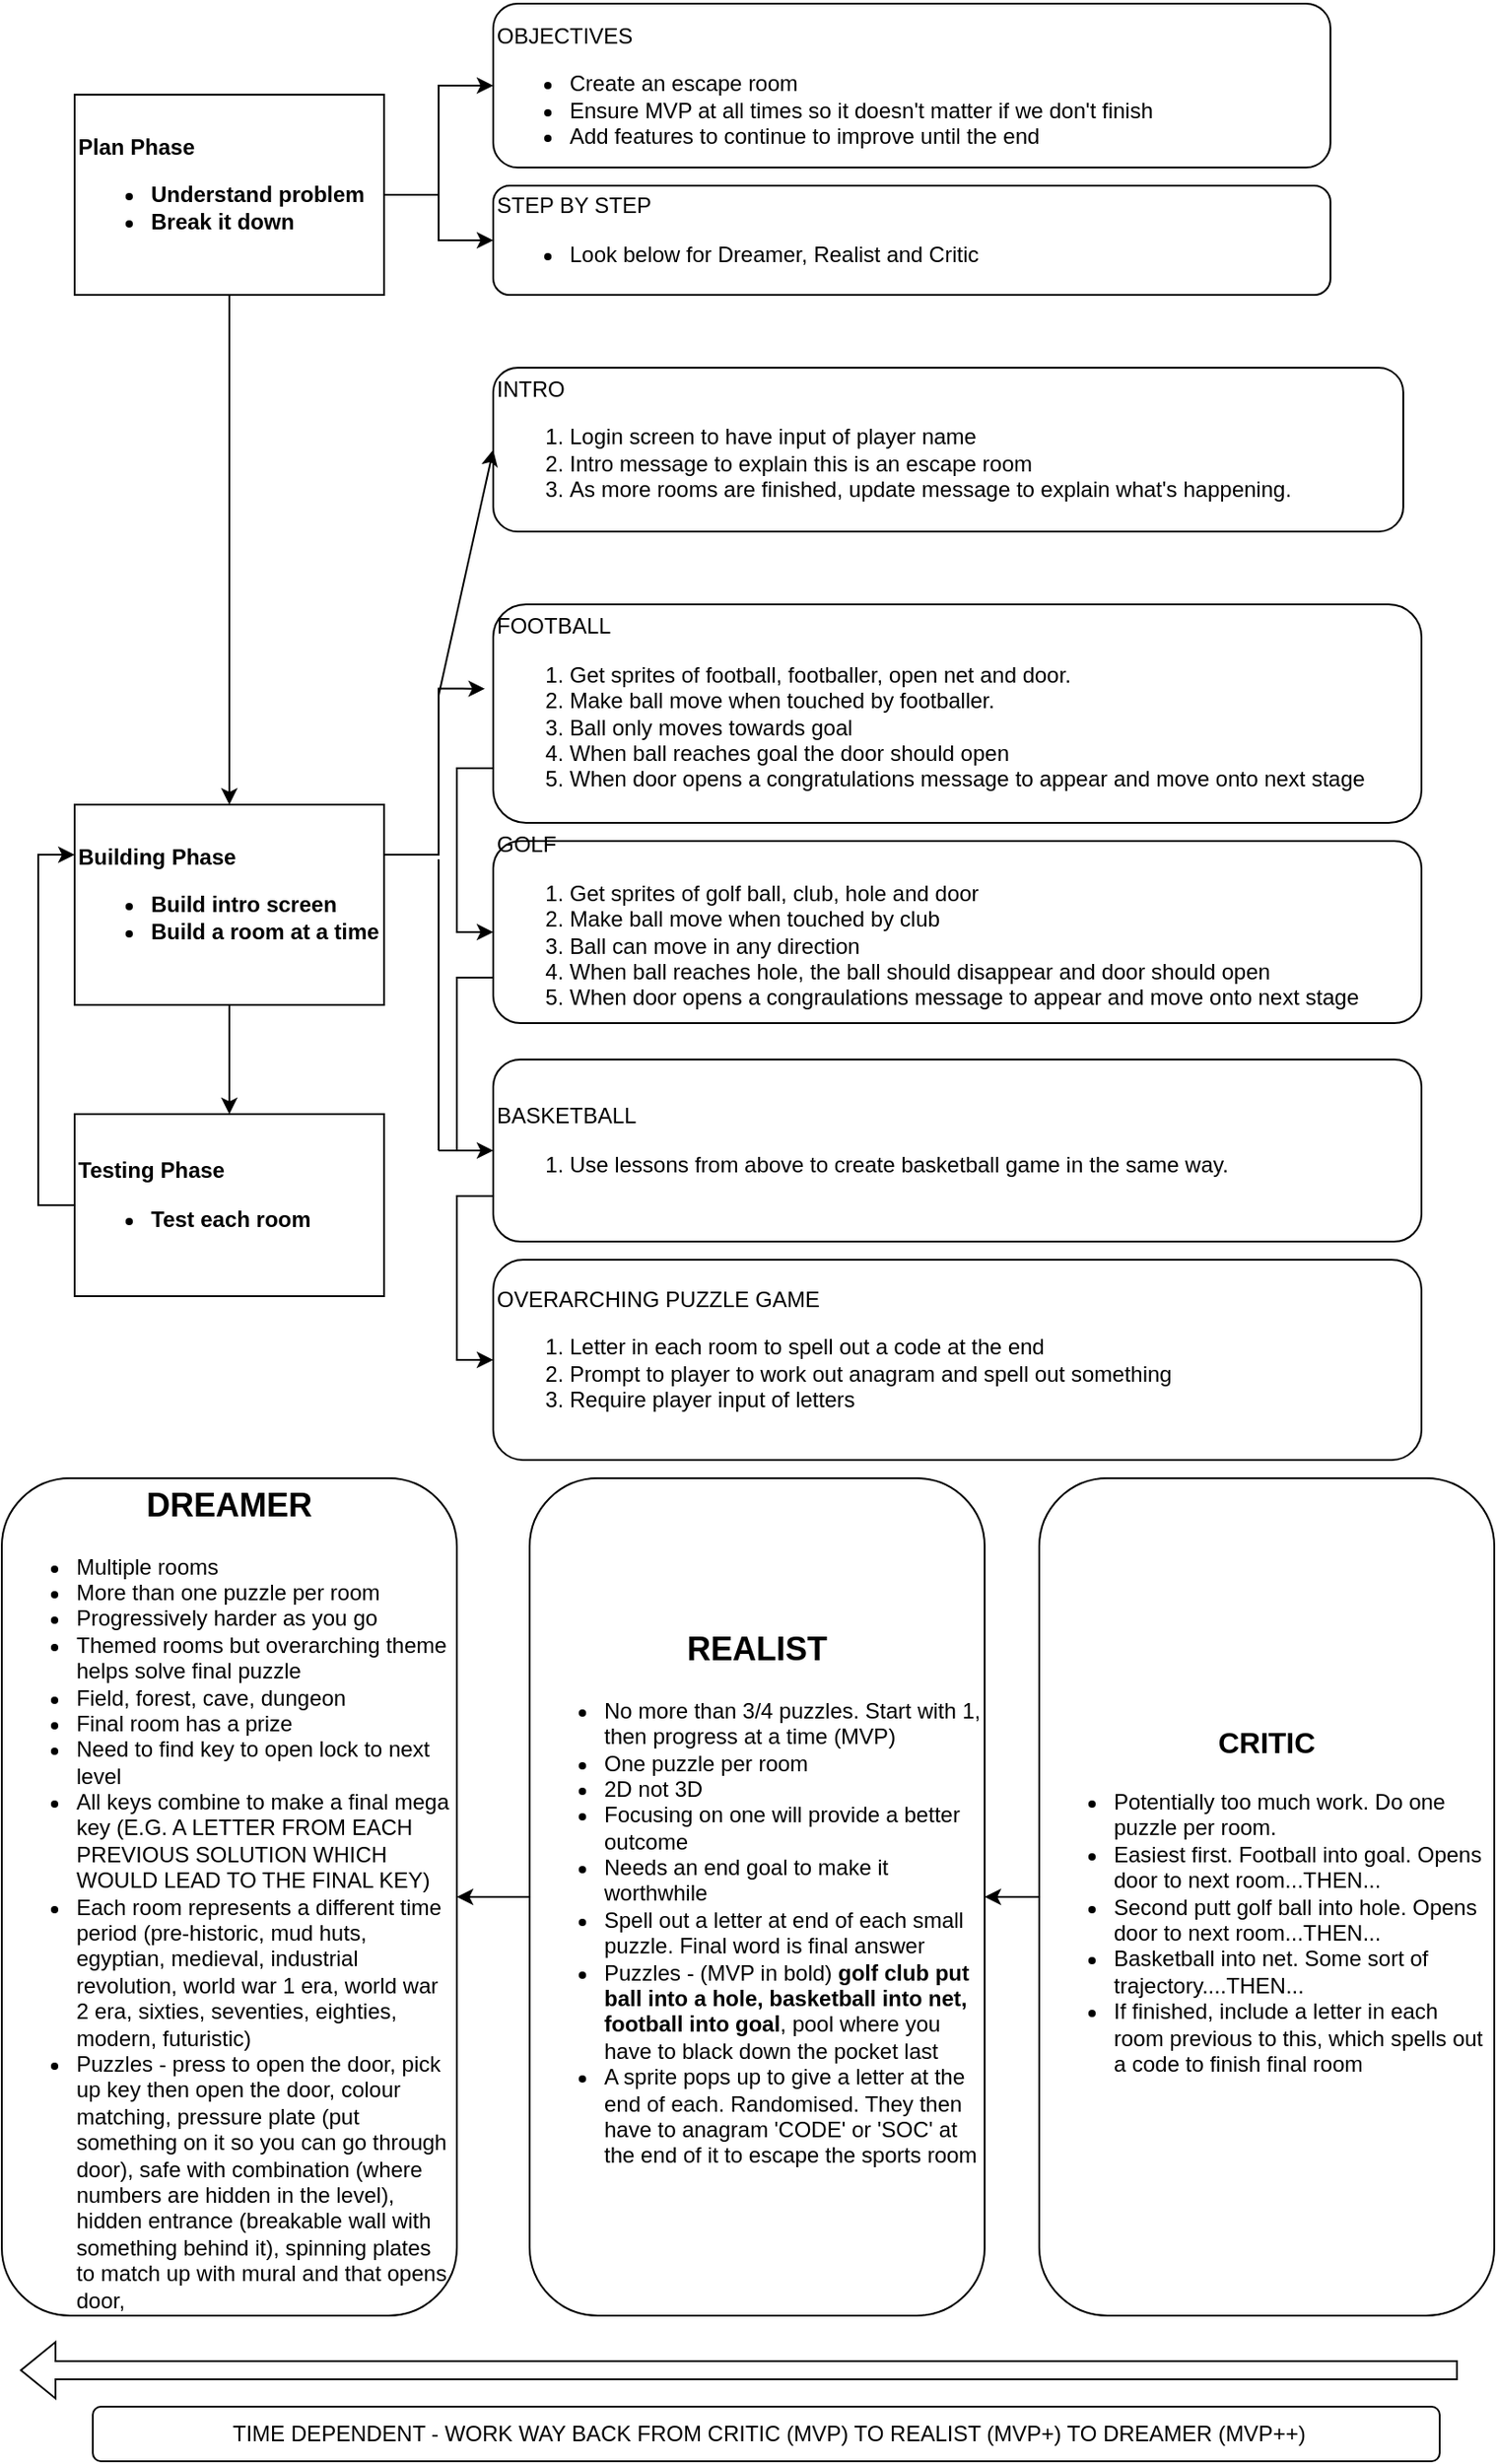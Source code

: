 <mxfile version="23.1.1" type="google">
  <diagram name="Scratch Escape Room Plan" id="xKTl0vtNWGMNyFuy5SxE">
    <mxGraphModel grid="1" page="1" gridSize="10" guides="1" tooltips="1" connect="1" arrows="1" fold="1" pageScale="1" pageWidth="583" pageHeight="827" math="0" shadow="0">
      <root>
        <mxCell id="0" />
        <mxCell id="1" parent="0" />
        <mxCell id="_Yw_qhZP6IEhDLWubzux-6" style="edgeStyle=orthogonalEdgeStyle;rounded=0;orthogonalLoop=1;jettySize=auto;html=1;exitX=0.5;exitY=1;exitDx=0;exitDy=0;entryX=0.5;entryY=0;entryDx=0;entryDy=0;" edge="1" parent="1" source="_Yw_qhZP6IEhDLWubzux-1" target="_Yw_qhZP6IEhDLWubzux-3">
          <mxGeometry relative="1" as="geometry" />
        </mxCell>
        <mxCell id="_Yw_qhZP6IEhDLWubzux-9" style="edgeStyle=orthogonalEdgeStyle;rounded=0;orthogonalLoop=1;jettySize=auto;html=1;exitX=1;exitY=0.5;exitDx=0;exitDy=0;entryX=0;entryY=0.5;entryDx=0;entryDy=0;" edge="1" parent="1" source="_Yw_qhZP6IEhDLWubzux-1" target="_Yw_qhZP6IEhDLWubzux-2">
          <mxGeometry relative="1" as="geometry" />
        </mxCell>
        <mxCell id="_Yw_qhZP6IEhDLWubzux-10" style="edgeStyle=orthogonalEdgeStyle;rounded=0;orthogonalLoop=1;jettySize=auto;html=1;exitX=1;exitY=0.5;exitDx=0;exitDy=0;entryX=0;entryY=0.5;entryDx=0;entryDy=0;" edge="1" parent="1" source="_Yw_qhZP6IEhDLWubzux-1" target="_Yw_qhZP6IEhDLWubzux-5">
          <mxGeometry relative="1" as="geometry" />
        </mxCell>
        <mxCell id="_Yw_qhZP6IEhDLWubzux-1" value="&lt;b&gt;Plan Phase&lt;br&gt;&lt;/b&gt;&lt;ul&gt;&lt;li&gt;&lt;b&gt;Understand problem&lt;/b&gt;&lt;/li&gt;&lt;li&gt;&lt;b&gt;Break it down&lt;/b&gt;&lt;/li&gt;&lt;/ul&gt;" style="rounded=0;whiteSpace=wrap;html=1;align=left;" vertex="1" parent="1">
          <mxGeometry x="50" y="-160" width="170" height="110" as="geometry" />
        </mxCell>
        <mxCell id="_Yw_qhZP6IEhDLWubzux-2" value="&lt;p&gt;OBJECTIVES&lt;/p&gt;&lt;ul&gt;&lt;li&gt;&lt;span style=&quot;background-color: initial;&quot;&gt;Create an escape room&lt;/span&gt;&lt;/li&gt;&lt;li&gt;Ensure MVP at all times so it doesn&#39;t matter if we don&#39;t finish&lt;/li&gt;&lt;li&gt;Add features to continue to improve until the end&lt;/li&gt;&lt;/ul&gt;&lt;p&gt;&lt;/p&gt;" style="rounded=1;whiteSpace=wrap;html=1;align=left;" vertex="1" parent="1">
          <mxGeometry x="280" y="-210" width="460" height="90" as="geometry" />
        </mxCell>
        <mxCell id="_Yw_qhZP6IEhDLWubzux-7" style="edgeStyle=orthogonalEdgeStyle;rounded=0;orthogonalLoop=1;jettySize=auto;html=1;exitX=0.5;exitY=1;exitDx=0;exitDy=0;entryX=0.5;entryY=0;entryDx=0;entryDy=0;" edge="1" parent="1" source="_Yw_qhZP6IEhDLWubzux-3" target="_Yw_qhZP6IEhDLWubzux-4">
          <mxGeometry relative="1" as="geometry" />
        </mxCell>
        <mxCell id="_Yw_qhZP6IEhDLWubzux-3" value="&lt;b&gt;Building Phase&lt;br&gt;&lt;/b&gt;&lt;ul&gt;&lt;li&gt;&lt;b&gt;Build intro screen&amp;nbsp;&lt;/b&gt;&lt;/li&gt;&lt;li&gt;&lt;b&gt;Build a room at a time&lt;/b&gt;&lt;/li&gt;&lt;/ul&gt;" style="rounded=0;whiteSpace=wrap;html=1;align=left;" vertex="1" parent="1">
          <mxGeometry x="50" y="230" width="170" height="110" as="geometry" />
        </mxCell>
        <mxCell id="_Yw_qhZP6IEhDLWubzux-8" style="edgeStyle=orthogonalEdgeStyle;rounded=0;orthogonalLoop=1;jettySize=auto;html=1;exitX=0;exitY=0.5;exitDx=0;exitDy=0;entryX=0;entryY=0.25;entryDx=0;entryDy=0;" edge="1" parent="1" source="_Yw_qhZP6IEhDLWubzux-4" target="_Yw_qhZP6IEhDLWubzux-3">
          <mxGeometry relative="1" as="geometry" />
        </mxCell>
        <mxCell id="_Yw_qhZP6IEhDLWubzux-4" value="&lt;b&gt;Testing Phase&lt;br&gt;&lt;/b&gt;&lt;ul&gt;&lt;li&gt;&lt;b&gt;Test each room&lt;/b&gt;&lt;/li&gt;&lt;/ul&gt;" style="rounded=0;whiteSpace=wrap;html=1;align=left;" vertex="1" parent="1">
          <mxGeometry x="50" y="400" width="170" height="100" as="geometry" />
        </mxCell>
        <mxCell id="_Yw_qhZP6IEhDLWubzux-5" value="STEP BY STEP&lt;br&gt;&lt;ul&gt;&lt;li&gt;Look below for Dreamer, Realist and Critic&lt;/li&gt;&lt;/ul&gt;" style="rounded=1;whiteSpace=wrap;html=1;align=left;" vertex="1" parent="1">
          <mxGeometry x="280" y="-110" width="460" height="60" as="geometry" />
        </mxCell>
        <mxCell id="_Yw_qhZP6IEhDLWubzux-11" value="&lt;h2&gt;DREAMER&lt;/h2&gt;&lt;ul&gt;&lt;li style=&quot;text-align: left;&quot;&gt;Multiple rooms&lt;/li&gt;&lt;li style=&quot;text-align: left;&quot;&gt;More than one puzzle per room&lt;/li&gt;&lt;li style=&quot;text-align: left;&quot;&gt;Progressively harder as you go&lt;/li&gt;&lt;li style=&quot;text-align: left;&quot;&gt;Themed rooms but overarching theme helps solve final puzzle&lt;/li&gt;&lt;li style=&quot;text-align: left;&quot;&gt;Field, forest, cave, dungeon&lt;/li&gt;&lt;li style=&quot;text-align: left;&quot;&gt;Final room has a prize&lt;/li&gt;&lt;li style=&quot;text-align: left;&quot;&gt;Need to find key to open lock to next level&lt;/li&gt;&lt;li style=&quot;text-align: left;&quot;&gt;All keys combine to make a final mega key (E.G. A LETTER FROM EACH PREVIOUS SOLUTION WHICH WOULD LEAD TO THE FINAL KEY)&lt;/li&gt;&lt;li style=&quot;text-align: left;&quot;&gt;Each room represents a different time period (pre-historic, mud huts, egyptian, medieval, industrial revolution, world war 1 era, world war 2 era, sixties, seventies, eighties, modern, futuristic)&lt;/li&gt;&lt;li style=&quot;text-align: left;&quot;&gt;Puzzles - press to open the door, pick up key then open the door, colour matching, pressure plate (put something on it so you can go through door), safe with combination (where numbers are hidden in the level), hidden entrance (breakable wall with something behind it), spinning plates to match up with mural and that opens door,&lt;/li&gt;&lt;/ul&gt;" style="rounded=1;whiteSpace=wrap;html=1;" vertex="1" parent="1">
          <mxGeometry x="10" y="600" width="250" height="460" as="geometry" />
        </mxCell>
        <mxCell id="Y3LLgnllMyMfaht3deXP-4" value="" style="edgeStyle=orthogonalEdgeStyle;rounded=0;orthogonalLoop=1;jettySize=auto;html=1;" edge="1" parent="1" source="_Yw_qhZP6IEhDLWubzux-13" target="_Yw_qhZP6IEhDLWubzux-11">
          <mxGeometry relative="1" as="geometry" />
        </mxCell>
        <mxCell id="_Yw_qhZP6IEhDLWubzux-13" value="&lt;h2&gt;REALIST&lt;/h2&gt;&lt;ul&gt;&lt;li style=&quot;text-align: left;&quot;&gt;No more than 3/4 puzzles. Start with 1, then progress at a time (MVP)&lt;/li&gt;&lt;li style=&quot;text-align: left;&quot;&gt;One puzzle per room&lt;/li&gt;&lt;li style=&quot;text-align: left;&quot;&gt;2D not 3D&lt;/li&gt;&lt;li style=&quot;text-align: left;&quot;&gt;Focusing on one will provide a better outcome&lt;/li&gt;&lt;li style=&quot;text-align: left;&quot;&gt;Needs an end goal to make it worthwhile&lt;/li&gt;&lt;li style=&quot;text-align: left;&quot;&gt;Spell out a letter at end of each small puzzle. Final word is final answer&lt;/li&gt;&lt;li style=&quot;text-align: left;&quot;&gt;Puzzles - (MVP in bold)&amp;nbsp;&lt;b&gt;golf club put ball into a hole, basketball into net, football into goal&lt;/b&gt;, pool where you have to black down the pocket last&amp;nbsp;&lt;/li&gt;&lt;li style=&quot;text-align: left;&quot;&gt;A sprite pops up to give a letter at the end of each. Randomised. They then have to anagram &#39;CODE&#39; or &#39;SOC&#39; at the end of it to escape the sports room&lt;/li&gt;&lt;/ul&gt;" style="rounded=1;whiteSpace=wrap;html=1;align=center;" vertex="1" parent="1">
          <mxGeometry x="300" y="600" width="250" height="460" as="geometry" />
        </mxCell>
        <mxCell id="_Yw_qhZP6IEhDLWubzux-14" value="&lt;h2&gt;&lt;span style=&quot;background-color: initial;&quot;&gt;&lt;b&gt;&lt;font style=&quot;font-size: 16px;&quot;&gt;CRITIC&lt;/font&gt;&lt;/b&gt;&lt;/span&gt;&lt;/h2&gt;&lt;span style=&quot;background-color: initial;&quot;&gt;&lt;ul&gt;&lt;li style=&quot;text-align: left;&quot;&gt;Potentially too much work. Do one puzzle per room.&lt;/li&gt;&lt;li style=&quot;text-align: left;&quot;&gt;Easiest first. Football into goal. Opens door to next room...THEN...&lt;/li&gt;&lt;li style=&quot;text-align: left;&quot;&gt;Second putt golf ball into hole. Opens door to next room...THEN...&lt;/li&gt;&lt;li style=&quot;text-align: left;&quot;&gt;Basketball into net. Some sort of trajectory....THEN...&lt;/li&gt;&lt;li style=&quot;text-align: left;&quot;&gt;If finished, include a letter in each room previous to this, which spells out a code to finish final room&lt;/li&gt;&lt;/ul&gt;&lt;/span&gt;" style="rounded=1;whiteSpace=wrap;html=1;" vertex="1" parent="1">
          <mxGeometry x="580" y="600" width="250" height="460" as="geometry" />
        </mxCell>
        <mxCell id="_Yw_qhZP6IEhDLWubzux-24" style="edgeStyle=orthogonalEdgeStyle;rounded=0;orthogonalLoop=1;jettySize=auto;html=1;exitX=0;exitY=0.75;exitDx=0;exitDy=0;entryX=0;entryY=0.5;entryDx=0;entryDy=0;" edge="1" parent="1" source="_Yw_qhZP6IEhDLWubzux-19" target="_Yw_qhZP6IEhDLWubzux-20">
          <mxGeometry relative="1" as="geometry" />
        </mxCell>
        <mxCell id="_Yw_qhZP6IEhDLWubzux-19" value="FOOTBALL&lt;br&gt;&lt;ol&gt;&lt;li&gt;Get sprites of football, footballer, open net and door.&lt;/li&gt;&lt;li&gt;Make ball move when touched by footballer.&amp;nbsp;&lt;/li&gt;&lt;li&gt;Ball only moves towards goal&lt;/li&gt;&lt;li&gt;When ball reaches goal the door should open&lt;/li&gt;&lt;li&gt;When door opens a congratulations message to appear and move onto next stage&lt;/li&gt;&lt;/ol&gt;" style="rounded=1;whiteSpace=wrap;html=1;align=left;" vertex="1" parent="1">
          <mxGeometry x="280" y="120" width="510" height="120" as="geometry" />
        </mxCell>
        <mxCell id="_Yw_qhZP6IEhDLWubzux-25" style="edgeStyle=orthogonalEdgeStyle;rounded=0;orthogonalLoop=1;jettySize=auto;html=1;exitX=0;exitY=0.75;exitDx=0;exitDy=0;entryX=0;entryY=0.5;entryDx=0;entryDy=0;" edge="1" parent="1" source="_Yw_qhZP6IEhDLWubzux-20" target="_Yw_qhZP6IEhDLWubzux-21">
          <mxGeometry relative="1" as="geometry" />
        </mxCell>
        <mxCell id="_Yw_qhZP6IEhDLWubzux-20" value="GOLF&lt;br&gt;&lt;ol&gt;&lt;li&gt;Get sprites of golf ball, club, hole and door&lt;/li&gt;&lt;li&gt;Make ball move when touched by club&lt;/li&gt;&lt;li&gt;Ball can move in any direction&lt;/li&gt;&lt;li&gt;When ball reaches hole, the ball should disappear and door should open&lt;/li&gt;&lt;li&gt;When door opens a congraulations message to appear and move onto next stage&lt;/li&gt;&lt;/ol&gt;" style="rounded=1;whiteSpace=wrap;html=1;align=left;" vertex="1" parent="1">
          <mxGeometry x="280" y="250" width="510" height="100" as="geometry" />
        </mxCell>
        <mxCell id="_Yw_qhZP6IEhDLWubzux-21" value="&lt;span style=&quot;background-color: initial;&quot;&gt;BASKETBALL&lt;br&gt;&lt;/span&gt;&lt;ol&gt;&lt;li&gt;Use lessons from above to create basketball game in the same way.&lt;/li&gt;&lt;/ol&gt;" style="rounded=1;whiteSpace=wrap;html=1;align=left;" vertex="1" parent="1">
          <mxGeometry x="280" y="370" width="510" height="100" as="geometry" />
        </mxCell>
        <mxCell id="_Yw_qhZP6IEhDLWubzux-22" value="&lt;span style=&quot;background-color: initial;&quot;&gt;OVERARCHING PUZZLE GAME&lt;/span&gt;&lt;br&gt;&lt;ol&gt;&lt;li&gt;Letter in each room to spell out a code at the end&lt;/li&gt;&lt;li&gt;Prompt to player to work out anagram and spell out something&lt;/li&gt;&lt;li&gt;Require player input of letters&lt;/li&gt;&lt;/ol&gt;" style="rounded=1;whiteSpace=wrap;html=1;align=left;" vertex="1" parent="1">
          <mxGeometry x="280" y="480" width="510" height="110" as="geometry" />
        </mxCell>
        <mxCell id="Y3LLgnllMyMfaht3deXP-6" value="&amp;nbsp;TIME DEPENDENT - WORK WAY BACK FROM CRITIC (MVP) TO REALIST (MVP+) TO DREAMER (MVP++)" style="rounded=1;whiteSpace=wrap;html=1;" vertex="1" parent="1">
          <mxGeometry x="60" y="1110" width="740" height="30" as="geometry" />
        </mxCell>
        <mxCell id="Y3LLgnllMyMfaht3deXP-2" value="" style="edgeStyle=orthogonalEdgeStyle;rounded=0;orthogonalLoop=1;jettySize=auto;html=1;" edge="1" parent="1" source="_Yw_qhZP6IEhDLWubzux-14" target="_Yw_qhZP6IEhDLWubzux-13">
          <mxGeometry relative="1" as="geometry" />
        </mxCell>
        <mxCell id="Y3LLgnllMyMfaht3deXP-5" value="" style="shape=flexArrow;endArrow=classic;html=1;rounded=0;" edge="1" parent="1">
          <mxGeometry width="50" height="50" relative="1" as="geometry">
            <mxPoint x="810" y="1090" as="sourcePoint" />
            <mxPoint x="20" y="1090" as="targetPoint" />
          </mxGeometry>
        </mxCell>
        <mxCell id="_Yw_qhZP6IEhDLWubzux-26" style="edgeStyle=orthogonalEdgeStyle;rounded=0;orthogonalLoop=1;jettySize=auto;html=1;exitX=0;exitY=0.75;exitDx=0;exitDy=0;entryX=0;entryY=0.5;entryDx=0;entryDy=0;" edge="1" parent="1" source="_Yw_qhZP6IEhDLWubzux-21" target="_Yw_qhZP6IEhDLWubzux-22">
          <mxGeometry relative="1" as="geometry" />
        </mxCell>
        <mxCell id="_Yw_qhZP6IEhDLWubzux-27" style="edgeStyle=orthogonalEdgeStyle;rounded=0;orthogonalLoop=1;jettySize=auto;html=1;exitX=1;exitY=0.25;exitDx=0;exitDy=0;entryX=-0.009;entryY=0.386;entryDx=0;entryDy=0;entryPerimeter=0;" edge="1" parent="1" source="_Yw_qhZP6IEhDLWubzux-3" target="_Yw_qhZP6IEhDLWubzux-19">
          <mxGeometry relative="1" as="geometry" />
        </mxCell>
        <mxCell id="_Yw_qhZP6IEhDLWubzux-28" value="" style="endArrow=none;html=1;rounded=0;" edge="1" parent="1">
          <mxGeometry width="50" height="50" relative="1" as="geometry">
            <mxPoint x="250" y="420" as="sourcePoint" />
            <mxPoint x="250" y="260" as="targetPoint" />
          </mxGeometry>
        </mxCell>
        <mxCell id="_Yw_qhZP6IEhDLWubzux-29" value="" style="endArrow=none;html=1;rounded=0;" edge="1" parent="1">
          <mxGeometry width="50" height="50" relative="1" as="geometry">
            <mxPoint x="260" y="420" as="sourcePoint" />
            <mxPoint x="250" y="420" as="targetPoint" />
          </mxGeometry>
        </mxCell>
        <mxCell id="_Yw_qhZP6IEhDLWubzux-30" value="INTRO&lt;br&gt;&lt;ol&gt;&lt;li&gt;Login screen to have input of player name&lt;/li&gt;&lt;li&gt;Intro message to explain this is an escape room&amp;nbsp;&lt;/li&gt;&lt;li&gt;As more rooms are finished, update message to explain what&#39;s happening.&lt;/li&gt;&lt;/ol&gt;" style="rounded=1;whiteSpace=wrap;html=1;align=left;" vertex="1" parent="1">
          <mxGeometry x="280" y="-10" width="500" height="90" as="geometry" />
        </mxCell>
        <mxCell id="_Yw_qhZP6IEhDLWubzux-31" value="" style="endArrow=classic;html=1;rounded=0;entryX=0;entryY=0.5;entryDx=0;entryDy=0;" edge="1" parent="1" target="_Yw_qhZP6IEhDLWubzux-30">
          <mxGeometry width="50" height="50" relative="1" as="geometry">
            <mxPoint x="250" y="170" as="sourcePoint" />
            <mxPoint x="300" y="120" as="targetPoint" />
          </mxGeometry>
        </mxCell>
      </root>
    </mxGraphModel>
  </diagram>
</mxfile>
